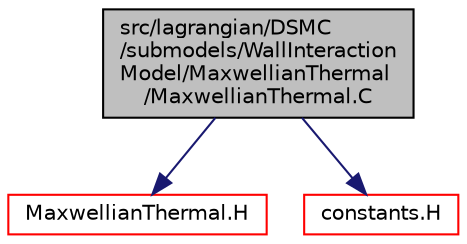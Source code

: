 digraph "src/lagrangian/DSMC/submodels/WallInteractionModel/MaxwellianThermal/MaxwellianThermal.C"
{
  bgcolor="transparent";
  edge [fontname="Helvetica",fontsize="10",labelfontname="Helvetica",labelfontsize="10"];
  node [fontname="Helvetica",fontsize="10",shape=record];
  Node1 [label="src/lagrangian/DSMC\l/submodels/WallInteraction\lModel/MaxwellianThermal\l/MaxwellianThermal.C",height=0.2,width=0.4,color="black", fillcolor="grey75", style="filled", fontcolor="black"];
  Node1 -> Node2 [color="midnightblue",fontsize="10",style="solid",fontname="Helvetica"];
  Node2 [label="MaxwellianThermal.H",height=0.2,width=0.4,color="red",URL="$a06433.html"];
  Node1 -> Node3 [color="midnightblue",fontsize="10",style="solid",fontname="Helvetica"];
  Node3 [label="constants.H",height=0.2,width=0.4,color="red",URL="$a08156.html"];
}
